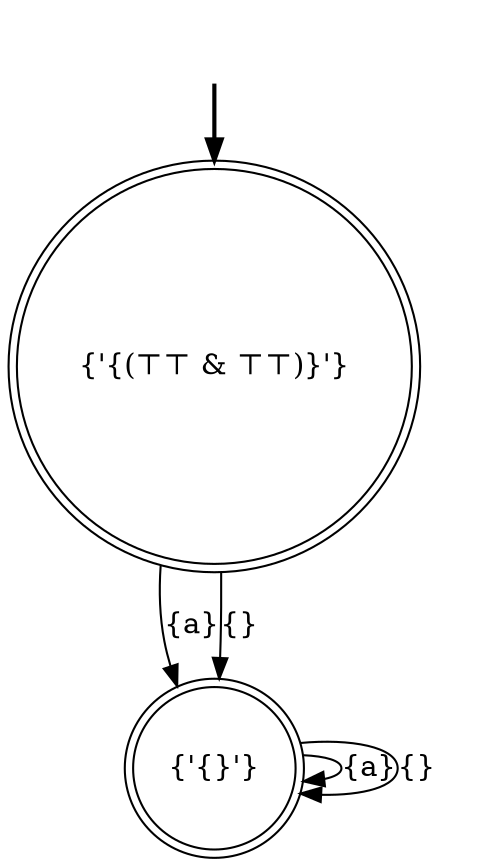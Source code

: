 digraph {
	fake [style=invisible]
	"{'{(⊤⊤ & ⊤⊤)}'}" [root=true shape=doublecircle]
	"{'{}'}" [shape=doublecircle]
	fake -> "{'{(⊤⊤ & ⊤⊤)}'}" [style=bold]
	"{'{}'}" -> "{'{}'}" [label="{a}"]
	"{'{}'}" -> "{'{}'}" [label="{}"]
	"{'{(⊤⊤ & ⊤⊤)}'}" -> "{'{}'}" [label="{a}"]
	"{'{(⊤⊤ & ⊤⊤)}'}" -> "{'{}'}" [label="{}"]
}

